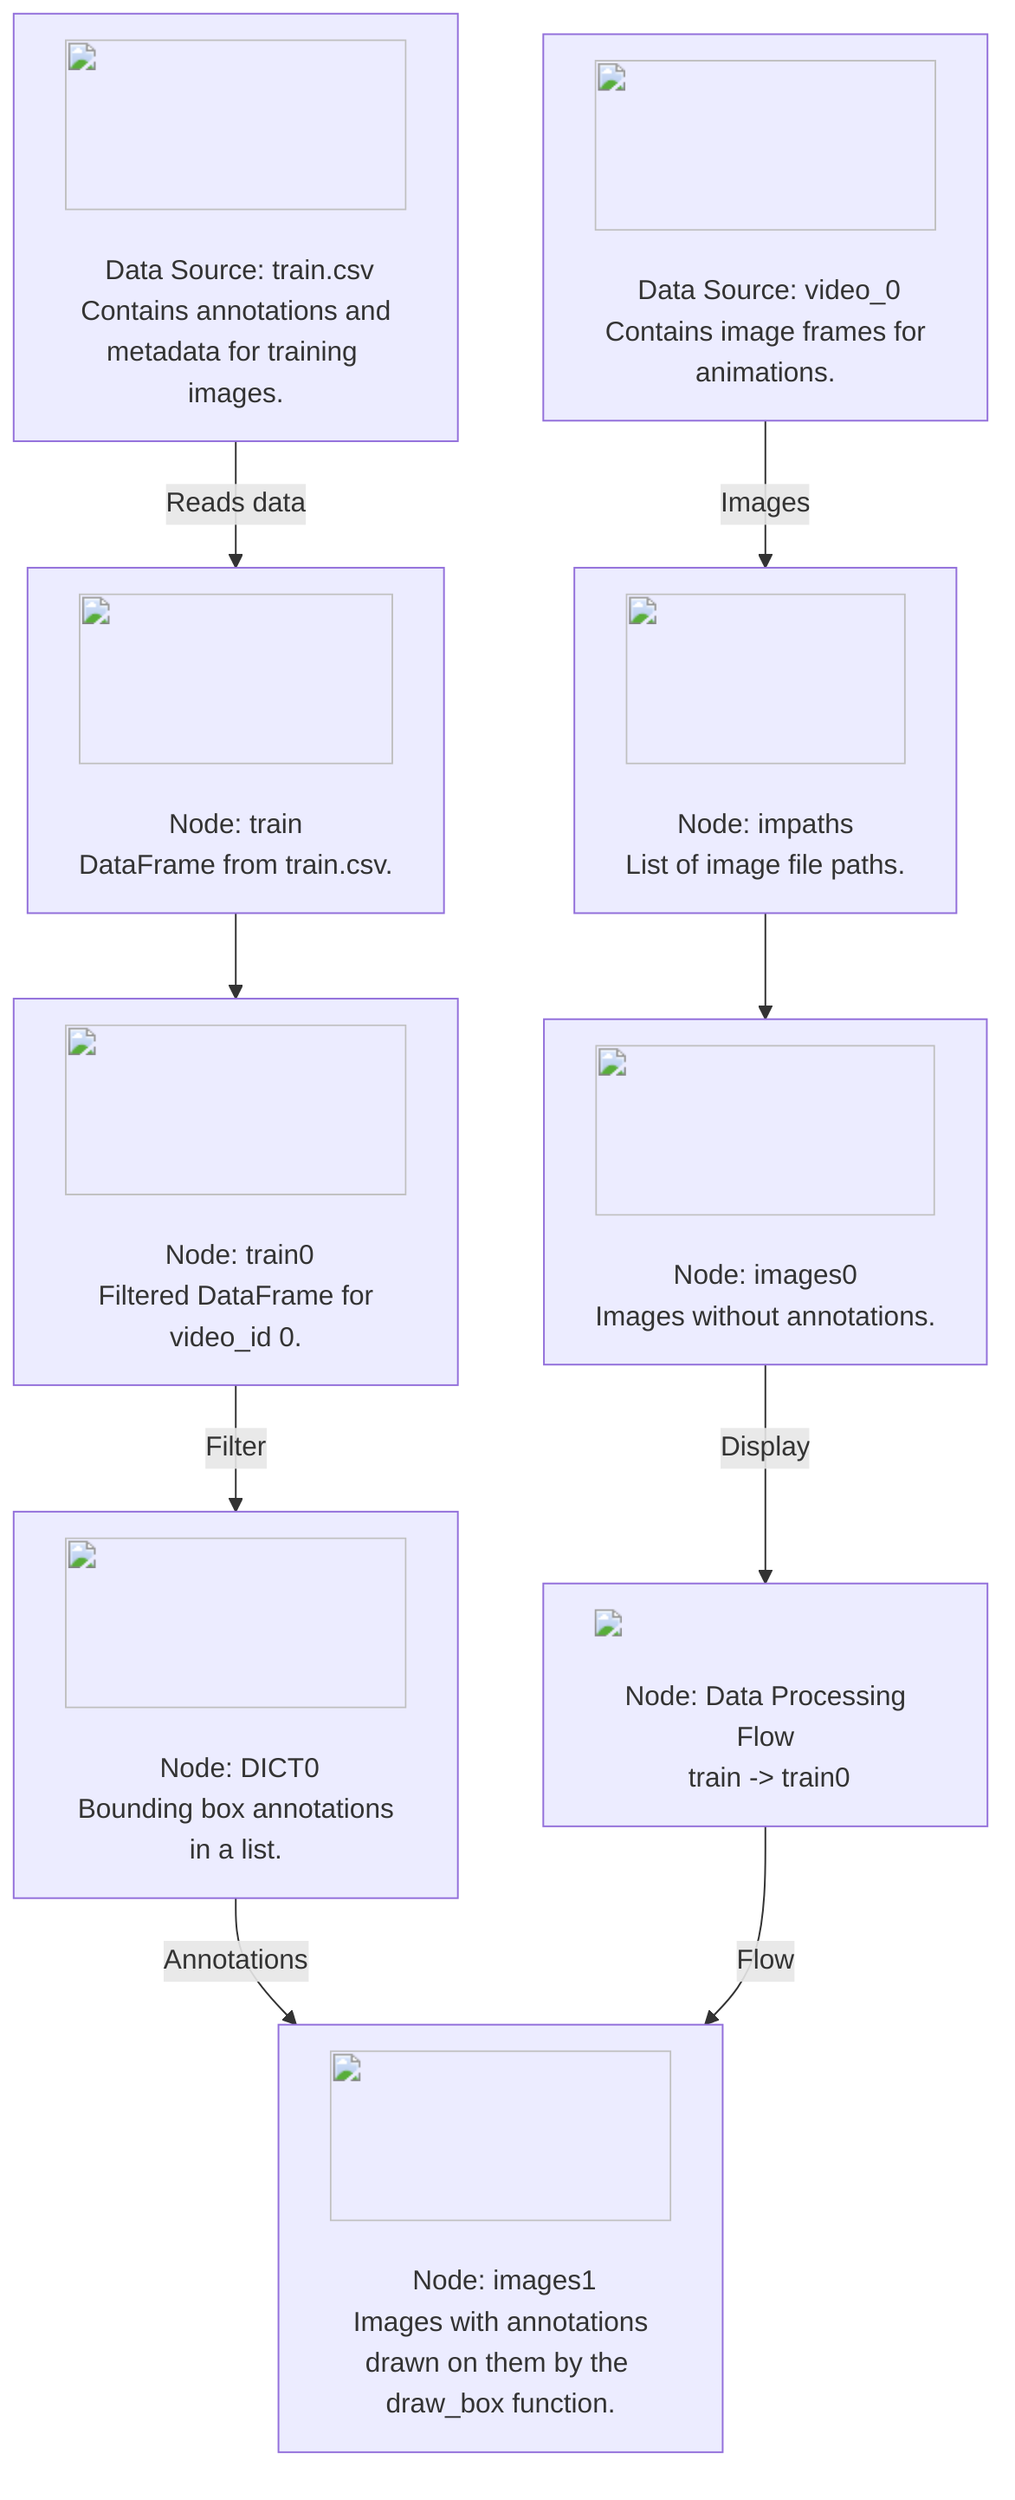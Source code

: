 graph TD; 
    A["<img src='icons/database.svg' width=100 height=100/><br/> Data Source: train.csv\n Contains annotations and metadata for training images."]
        -->|"Reads data"| C["<img src='icons/table.svg' width=100 height=100/><br/> Node: train\n DataFrame from train.csv."];
    B["<img src='icons/database.svg' width=100 height=100/><br/> Data Source: video_0\n Contains image frames for animations."]
        -->|"Images"| F["<img src='icons/image.svg' width=100 height=100/><br/> Node: impaths\n List of image file paths."];
    C --> D["<img src='icons/row_split.svg' width=100 height=100/><br/> Node: train0\n Filtered DataFrame for video_id 0."];
    D -->|"Filter"| E["<img src='icons/column_split.svg' width=100 height=100/><br/> Node: DICT0\n Bounding box annotations in a list."];
    E -->|"Annotations"| H["<img src='icons/image.svg' width=100 height=100/><br/> Node: images1\n Images with annotations drawn on them by the draw_box function."];
    F --> G["<img src='icons/image.svg' width=100 height=100/><br/> Node: images0\n Images without annotations."];
    G -->|"Display"| I["<img src='dummy_plots/hist_template.svg'/> <br/> Node: Data Processing Flow\n train -> train0"];
    I -->|"Flow"| H;